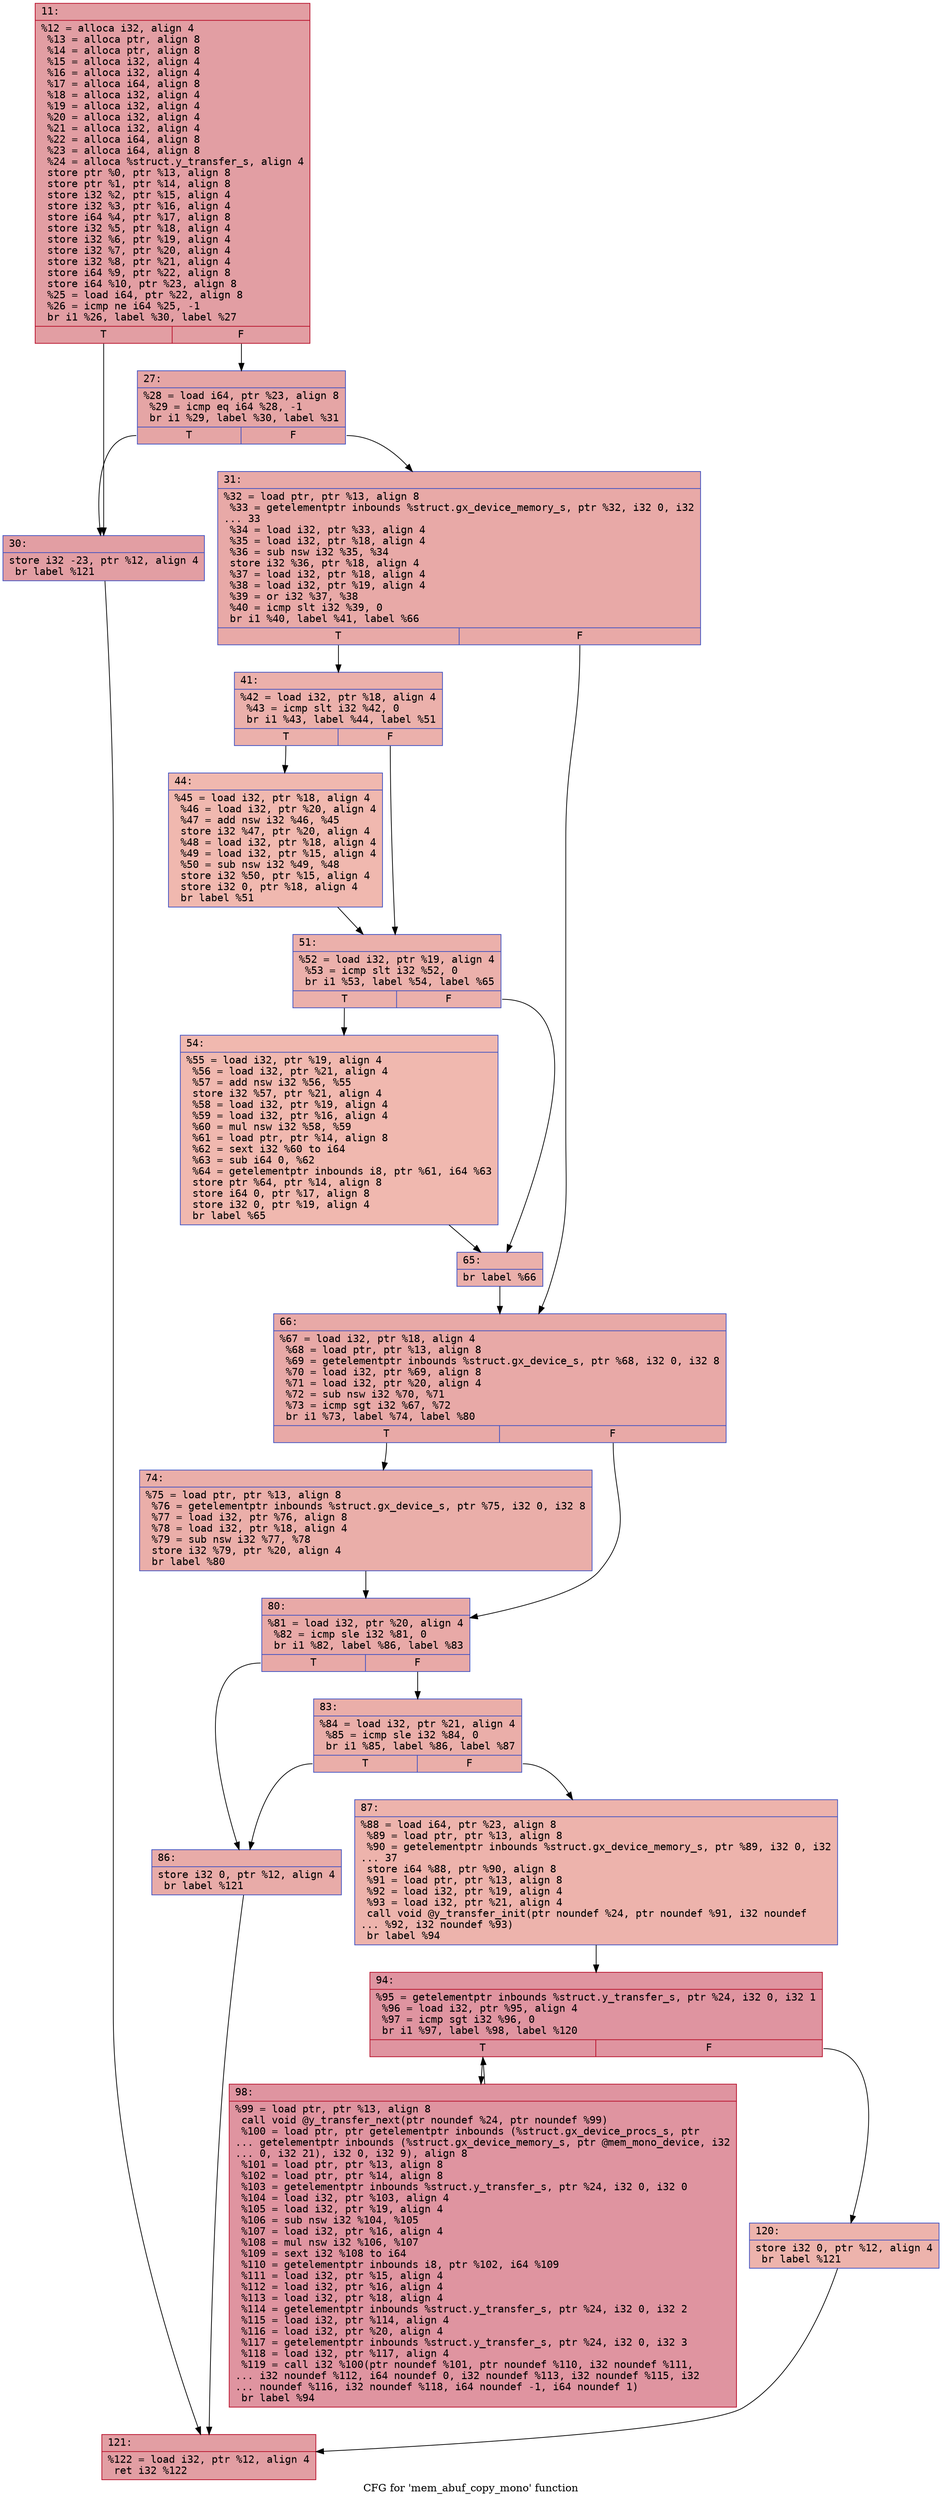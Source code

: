 digraph "CFG for 'mem_abuf_copy_mono' function" {
	label="CFG for 'mem_abuf_copy_mono' function";

	Node0x600002aeb020 [shape=record,color="#b70d28ff", style=filled, fillcolor="#be242e70" fontname="Courier",label="{11:\l|  %12 = alloca i32, align 4\l  %13 = alloca ptr, align 8\l  %14 = alloca ptr, align 8\l  %15 = alloca i32, align 4\l  %16 = alloca i32, align 4\l  %17 = alloca i64, align 8\l  %18 = alloca i32, align 4\l  %19 = alloca i32, align 4\l  %20 = alloca i32, align 4\l  %21 = alloca i32, align 4\l  %22 = alloca i64, align 8\l  %23 = alloca i64, align 8\l  %24 = alloca %struct.y_transfer_s, align 4\l  store ptr %0, ptr %13, align 8\l  store ptr %1, ptr %14, align 8\l  store i32 %2, ptr %15, align 4\l  store i32 %3, ptr %16, align 4\l  store i64 %4, ptr %17, align 8\l  store i32 %5, ptr %18, align 4\l  store i32 %6, ptr %19, align 4\l  store i32 %7, ptr %20, align 4\l  store i32 %8, ptr %21, align 4\l  store i64 %9, ptr %22, align 8\l  store i64 %10, ptr %23, align 8\l  %25 = load i64, ptr %22, align 8\l  %26 = icmp ne i64 %25, -1\l  br i1 %26, label %30, label %27\l|{<s0>T|<s1>F}}"];
	Node0x600002aeb020:s0 -> Node0x600002aeb0c0[tooltip="11 -> 30\nProbability 62.50%" ];
	Node0x600002aeb020:s1 -> Node0x600002aeb070[tooltip="11 -> 27\nProbability 37.50%" ];
	Node0x600002aeb070 [shape=record,color="#3d50c3ff", style=filled, fillcolor="#c5333470" fontname="Courier",label="{27:\l|  %28 = load i64, ptr %23, align 8\l  %29 = icmp eq i64 %28, -1\l  br i1 %29, label %30, label %31\l|{<s0>T|<s1>F}}"];
	Node0x600002aeb070:s0 -> Node0x600002aeb0c0[tooltip="27 -> 30\nProbability 37.50%" ];
	Node0x600002aeb070:s1 -> Node0x600002aeb110[tooltip="27 -> 31\nProbability 62.50%" ];
	Node0x600002aeb0c0 [shape=record,color="#3d50c3ff", style=filled, fillcolor="#be242e70" fontname="Courier",label="{30:\l|  store i32 -23, ptr %12, align 4\l  br label %121\l}"];
	Node0x600002aeb0c0 -> Node0x600002aeb5c0[tooltip="30 -> 121\nProbability 100.00%" ];
	Node0x600002aeb110 [shape=record,color="#3d50c3ff", style=filled, fillcolor="#ca3b3770" fontname="Courier",label="{31:\l|  %32 = load ptr, ptr %13, align 8\l  %33 = getelementptr inbounds %struct.gx_device_memory_s, ptr %32, i32 0, i32\l... 33\l  %34 = load i32, ptr %33, align 4\l  %35 = load i32, ptr %18, align 4\l  %36 = sub nsw i32 %35, %34\l  store i32 %36, ptr %18, align 4\l  %37 = load i32, ptr %18, align 4\l  %38 = load i32, ptr %19, align 4\l  %39 = or i32 %37, %38\l  %40 = icmp slt i32 %39, 0\l  br i1 %40, label %41, label %66\l|{<s0>T|<s1>F}}"];
	Node0x600002aeb110:s0 -> Node0x600002aeb160[tooltip="31 -> 41\nProbability 37.50%" ];
	Node0x600002aeb110:s1 -> Node0x600002aeb2f0[tooltip="31 -> 66\nProbability 62.50%" ];
	Node0x600002aeb160 [shape=record,color="#3d50c3ff", style=filled, fillcolor="#d24b4070" fontname="Courier",label="{41:\l|  %42 = load i32, ptr %18, align 4\l  %43 = icmp slt i32 %42, 0\l  br i1 %43, label %44, label %51\l|{<s0>T|<s1>F}}"];
	Node0x600002aeb160:s0 -> Node0x600002aeb1b0[tooltip="41 -> 44\nProbability 37.50%" ];
	Node0x600002aeb160:s1 -> Node0x600002aeb200[tooltip="41 -> 51\nProbability 62.50%" ];
	Node0x600002aeb1b0 [shape=record,color="#3d50c3ff", style=filled, fillcolor="#dc5d4a70" fontname="Courier",label="{44:\l|  %45 = load i32, ptr %18, align 4\l  %46 = load i32, ptr %20, align 4\l  %47 = add nsw i32 %46, %45\l  store i32 %47, ptr %20, align 4\l  %48 = load i32, ptr %18, align 4\l  %49 = load i32, ptr %15, align 4\l  %50 = sub nsw i32 %49, %48\l  store i32 %50, ptr %15, align 4\l  store i32 0, ptr %18, align 4\l  br label %51\l}"];
	Node0x600002aeb1b0 -> Node0x600002aeb200[tooltip="44 -> 51\nProbability 100.00%" ];
	Node0x600002aeb200 [shape=record,color="#3d50c3ff", style=filled, fillcolor="#d24b4070" fontname="Courier",label="{51:\l|  %52 = load i32, ptr %19, align 4\l  %53 = icmp slt i32 %52, 0\l  br i1 %53, label %54, label %65\l|{<s0>T|<s1>F}}"];
	Node0x600002aeb200:s0 -> Node0x600002aeb250[tooltip="51 -> 54\nProbability 37.50%" ];
	Node0x600002aeb200:s1 -> Node0x600002aeb2a0[tooltip="51 -> 65\nProbability 62.50%" ];
	Node0x600002aeb250 [shape=record,color="#3d50c3ff", style=filled, fillcolor="#dc5d4a70" fontname="Courier",label="{54:\l|  %55 = load i32, ptr %19, align 4\l  %56 = load i32, ptr %21, align 4\l  %57 = add nsw i32 %56, %55\l  store i32 %57, ptr %21, align 4\l  %58 = load i32, ptr %19, align 4\l  %59 = load i32, ptr %16, align 4\l  %60 = mul nsw i32 %58, %59\l  %61 = load ptr, ptr %14, align 8\l  %62 = sext i32 %60 to i64\l  %63 = sub i64 0, %62\l  %64 = getelementptr inbounds i8, ptr %61, i64 %63\l  store ptr %64, ptr %14, align 8\l  store i64 0, ptr %17, align 8\l  store i32 0, ptr %19, align 4\l  br label %65\l}"];
	Node0x600002aeb250 -> Node0x600002aeb2a0[tooltip="54 -> 65\nProbability 100.00%" ];
	Node0x600002aeb2a0 [shape=record,color="#3d50c3ff", style=filled, fillcolor="#d24b4070" fontname="Courier",label="{65:\l|  br label %66\l}"];
	Node0x600002aeb2a0 -> Node0x600002aeb2f0[tooltip="65 -> 66\nProbability 100.00%" ];
	Node0x600002aeb2f0 [shape=record,color="#3d50c3ff", style=filled, fillcolor="#ca3b3770" fontname="Courier",label="{66:\l|  %67 = load i32, ptr %18, align 4\l  %68 = load ptr, ptr %13, align 8\l  %69 = getelementptr inbounds %struct.gx_device_s, ptr %68, i32 0, i32 8\l  %70 = load i32, ptr %69, align 8\l  %71 = load i32, ptr %20, align 4\l  %72 = sub nsw i32 %70, %71\l  %73 = icmp sgt i32 %67, %72\l  br i1 %73, label %74, label %80\l|{<s0>T|<s1>F}}"];
	Node0x600002aeb2f0:s0 -> Node0x600002aeb340[tooltip="66 -> 74\nProbability 50.00%" ];
	Node0x600002aeb2f0:s1 -> Node0x600002aeb390[tooltip="66 -> 80\nProbability 50.00%" ];
	Node0x600002aeb340 [shape=record,color="#3d50c3ff", style=filled, fillcolor="#d0473d70" fontname="Courier",label="{74:\l|  %75 = load ptr, ptr %13, align 8\l  %76 = getelementptr inbounds %struct.gx_device_s, ptr %75, i32 0, i32 8\l  %77 = load i32, ptr %76, align 8\l  %78 = load i32, ptr %18, align 4\l  %79 = sub nsw i32 %77, %78\l  store i32 %79, ptr %20, align 4\l  br label %80\l}"];
	Node0x600002aeb340 -> Node0x600002aeb390[tooltip="74 -> 80\nProbability 100.00%" ];
	Node0x600002aeb390 [shape=record,color="#3d50c3ff", style=filled, fillcolor="#ca3b3770" fontname="Courier",label="{80:\l|  %81 = load i32, ptr %20, align 4\l  %82 = icmp sle i32 %81, 0\l  br i1 %82, label %86, label %83\l|{<s0>T|<s1>F}}"];
	Node0x600002aeb390:s0 -> Node0x600002aeb430[tooltip="80 -> 86\nProbability 50.00%" ];
	Node0x600002aeb390:s1 -> Node0x600002aeb3e0[tooltip="80 -> 83\nProbability 50.00%" ];
	Node0x600002aeb3e0 [shape=record,color="#3d50c3ff", style=filled, fillcolor="#d0473d70" fontname="Courier",label="{83:\l|  %84 = load i32, ptr %21, align 4\l  %85 = icmp sle i32 %84, 0\l  br i1 %85, label %86, label %87\l|{<s0>T|<s1>F}}"];
	Node0x600002aeb3e0:s0 -> Node0x600002aeb430[tooltip="83 -> 86\nProbability 50.00%" ];
	Node0x600002aeb3e0:s1 -> Node0x600002aeb480[tooltip="83 -> 87\nProbability 50.00%" ];
	Node0x600002aeb430 [shape=record,color="#3d50c3ff", style=filled, fillcolor="#cc403a70" fontname="Courier",label="{86:\l|  store i32 0, ptr %12, align 4\l  br label %121\l}"];
	Node0x600002aeb430 -> Node0x600002aeb5c0[tooltip="86 -> 121\nProbability 100.00%" ];
	Node0x600002aeb480 [shape=record,color="#3d50c3ff", style=filled, fillcolor="#d6524470" fontname="Courier",label="{87:\l|  %88 = load i64, ptr %23, align 8\l  %89 = load ptr, ptr %13, align 8\l  %90 = getelementptr inbounds %struct.gx_device_memory_s, ptr %89, i32 0, i32\l... 37\l  store i64 %88, ptr %90, align 8\l  %91 = load ptr, ptr %13, align 8\l  %92 = load i32, ptr %19, align 4\l  %93 = load i32, ptr %21, align 4\l  call void @y_transfer_init(ptr noundef %24, ptr noundef %91, i32 noundef\l... %92, i32 noundef %93)\l  br label %94\l}"];
	Node0x600002aeb480 -> Node0x600002aeb4d0[tooltip="87 -> 94\nProbability 100.00%" ];
	Node0x600002aeb4d0 [shape=record,color="#b70d28ff", style=filled, fillcolor="#b70d2870" fontname="Courier",label="{94:\l|  %95 = getelementptr inbounds %struct.y_transfer_s, ptr %24, i32 0, i32 1\l  %96 = load i32, ptr %95, align 4\l  %97 = icmp sgt i32 %96, 0\l  br i1 %97, label %98, label %120\l|{<s0>T|<s1>F}}"];
	Node0x600002aeb4d0:s0 -> Node0x600002aeb520[tooltip="94 -> 98\nProbability 96.88%" ];
	Node0x600002aeb4d0:s1 -> Node0x600002aeb570[tooltip="94 -> 120\nProbability 3.12%" ];
	Node0x600002aeb520 [shape=record,color="#b70d28ff", style=filled, fillcolor="#b70d2870" fontname="Courier",label="{98:\l|  %99 = load ptr, ptr %13, align 8\l  call void @y_transfer_next(ptr noundef %24, ptr noundef %99)\l  %100 = load ptr, ptr getelementptr inbounds (%struct.gx_device_procs_s, ptr\l... getelementptr inbounds (%struct.gx_device_memory_s, ptr @mem_mono_device, i32\l... 0, i32 21), i32 0, i32 9), align 8\l  %101 = load ptr, ptr %13, align 8\l  %102 = load ptr, ptr %14, align 8\l  %103 = getelementptr inbounds %struct.y_transfer_s, ptr %24, i32 0, i32 0\l  %104 = load i32, ptr %103, align 4\l  %105 = load i32, ptr %19, align 4\l  %106 = sub nsw i32 %104, %105\l  %107 = load i32, ptr %16, align 4\l  %108 = mul nsw i32 %106, %107\l  %109 = sext i32 %108 to i64\l  %110 = getelementptr inbounds i8, ptr %102, i64 %109\l  %111 = load i32, ptr %15, align 4\l  %112 = load i32, ptr %16, align 4\l  %113 = load i32, ptr %18, align 4\l  %114 = getelementptr inbounds %struct.y_transfer_s, ptr %24, i32 0, i32 2\l  %115 = load i32, ptr %114, align 4\l  %116 = load i32, ptr %20, align 4\l  %117 = getelementptr inbounds %struct.y_transfer_s, ptr %24, i32 0, i32 3\l  %118 = load i32, ptr %117, align 4\l  %119 = call i32 %100(ptr noundef %101, ptr noundef %110, i32 noundef %111,\l... i32 noundef %112, i64 noundef 0, i32 noundef %113, i32 noundef %115, i32\l... noundef %116, i32 noundef %118, i64 noundef -1, i64 noundef 1)\l  br label %94\l}"];
	Node0x600002aeb520 -> Node0x600002aeb4d0[tooltip="98 -> 94\nProbability 100.00%" ];
	Node0x600002aeb570 [shape=record,color="#3d50c3ff", style=filled, fillcolor="#d6524470" fontname="Courier",label="{120:\l|  store i32 0, ptr %12, align 4\l  br label %121\l}"];
	Node0x600002aeb570 -> Node0x600002aeb5c0[tooltip="120 -> 121\nProbability 100.00%" ];
	Node0x600002aeb5c0 [shape=record,color="#b70d28ff", style=filled, fillcolor="#be242e70" fontname="Courier",label="{121:\l|  %122 = load i32, ptr %12, align 4\l  ret i32 %122\l}"];
}
